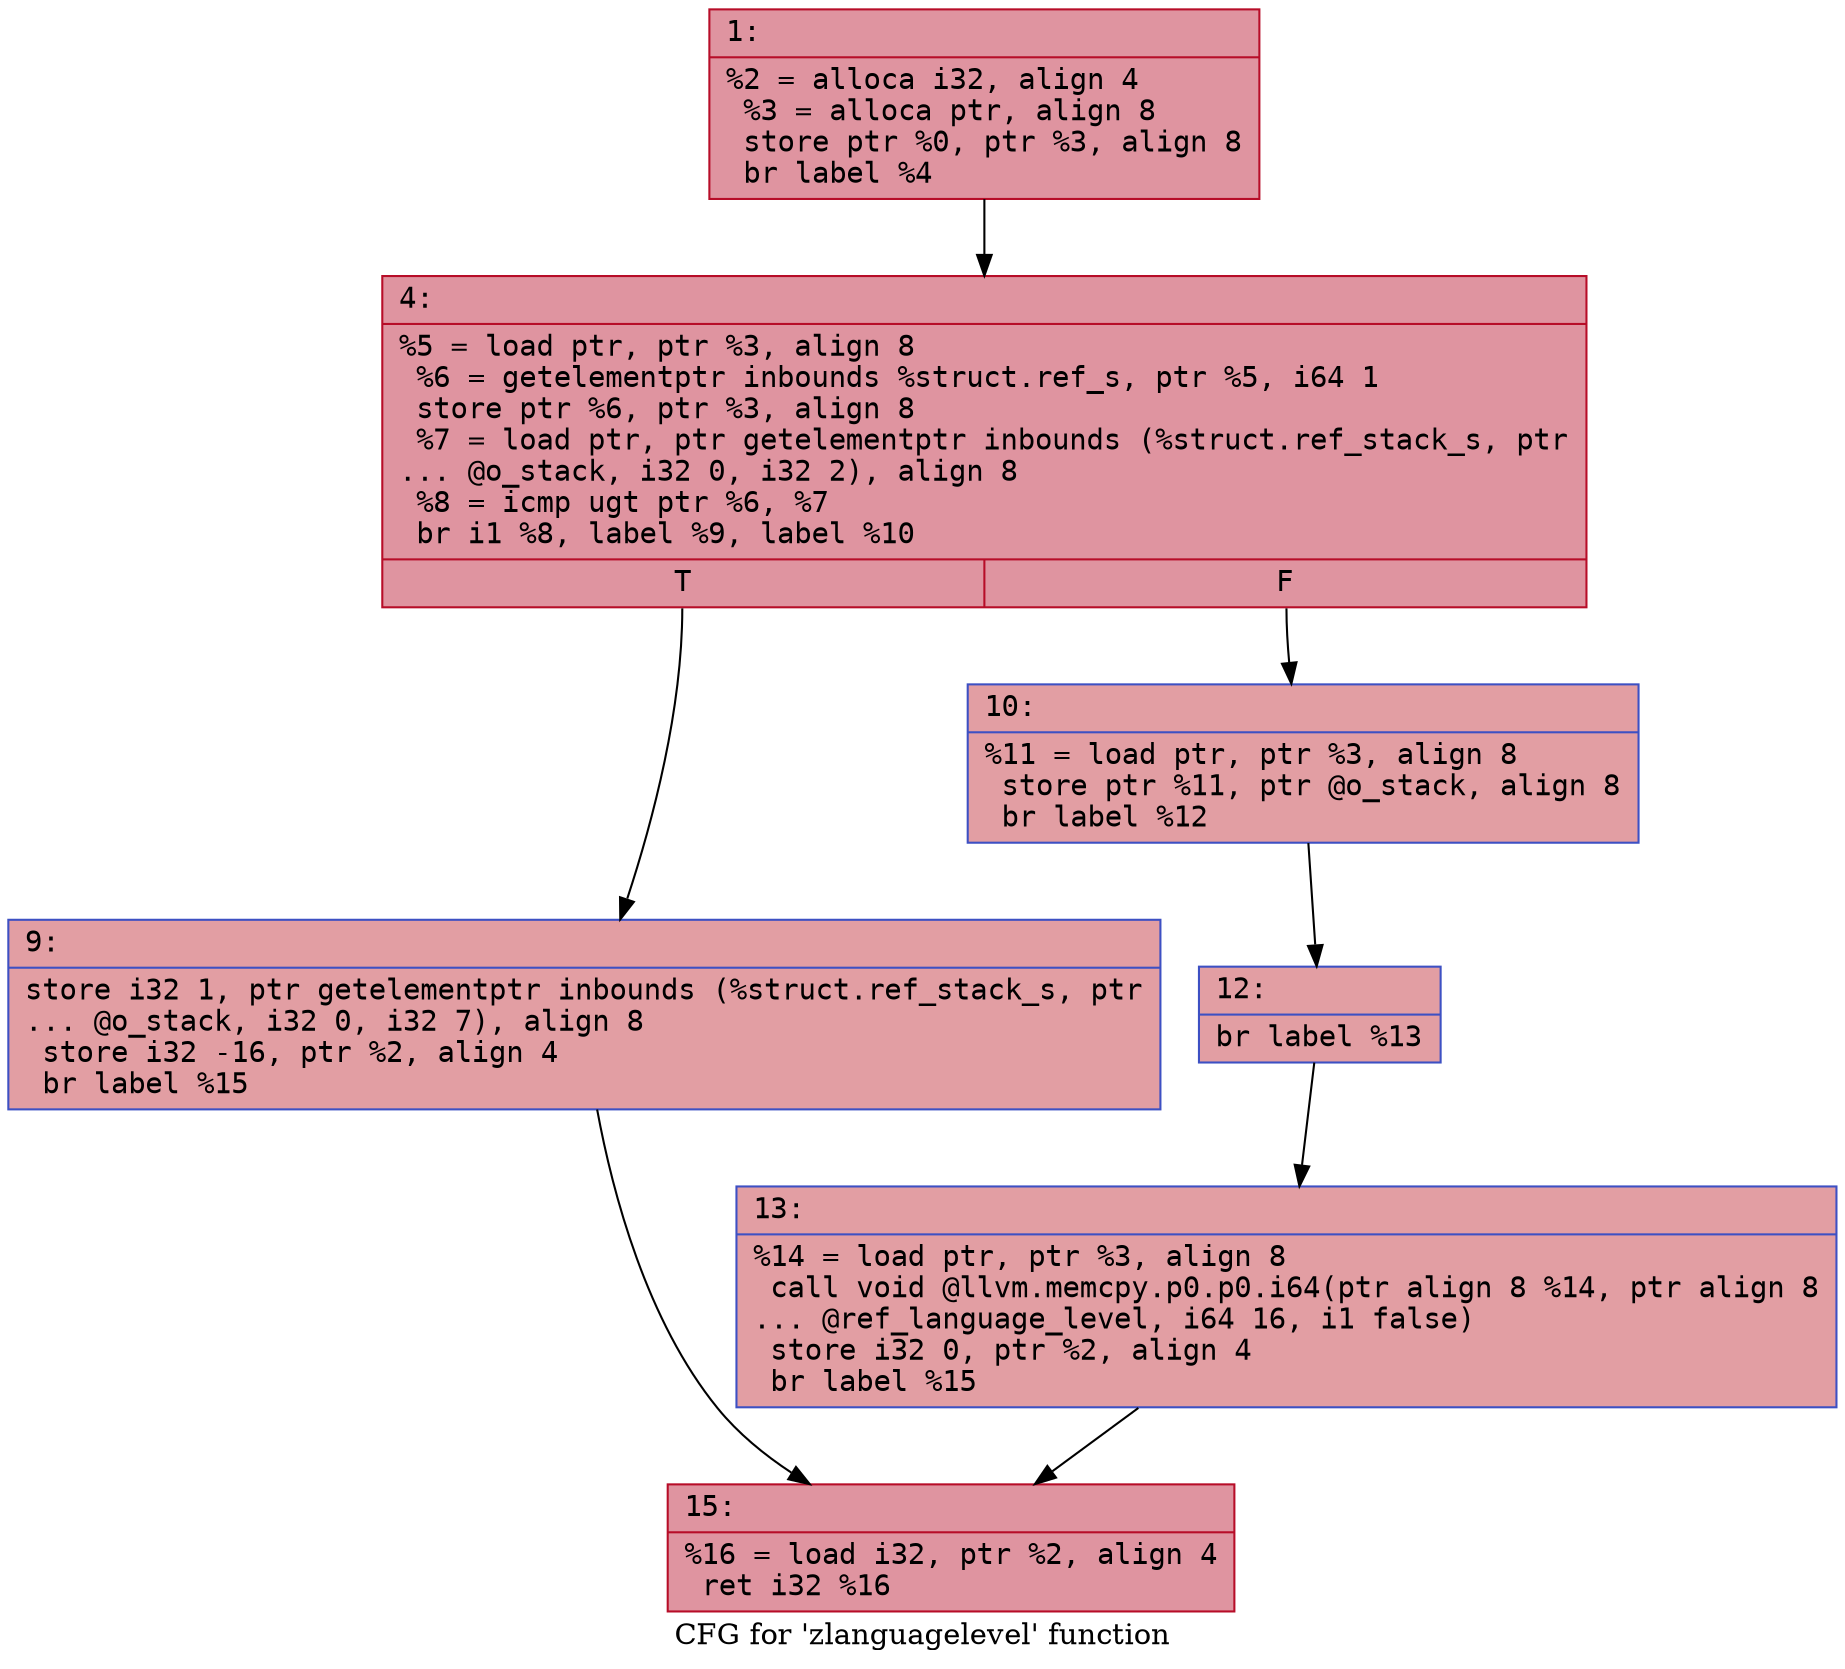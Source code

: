 digraph "CFG for 'zlanguagelevel' function" {
	label="CFG for 'zlanguagelevel' function";

	Node0x600000e460d0 [shape=record,color="#b70d28ff", style=filled, fillcolor="#b70d2870" fontname="Courier",label="{1:\l|  %2 = alloca i32, align 4\l  %3 = alloca ptr, align 8\l  store ptr %0, ptr %3, align 8\l  br label %4\l}"];
	Node0x600000e460d0 -> Node0x600000e46120[tooltip="1 -> 4\nProbability 100.00%" ];
	Node0x600000e46120 [shape=record,color="#b70d28ff", style=filled, fillcolor="#b70d2870" fontname="Courier",label="{4:\l|  %5 = load ptr, ptr %3, align 8\l  %6 = getelementptr inbounds %struct.ref_s, ptr %5, i64 1\l  store ptr %6, ptr %3, align 8\l  %7 = load ptr, ptr getelementptr inbounds (%struct.ref_stack_s, ptr\l... @o_stack, i32 0, i32 2), align 8\l  %8 = icmp ugt ptr %6, %7\l  br i1 %8, label %9, label %10\l|{<s0>T|<s1>F}}"];
	Node0x600000e46120:s0 -> Node0x600000e46170[tooltip="4 -> 9\nProbability 50.00%" ];
	Node0x600000e46120:s1 -> Node0x600000e461c0[tooltip="4 -> 10\nProbability 50.00%" ];
	Node0x600000e46170 [shape=record,color="#3d50c3ff", style=filled, fillcolor="#be242e70" fontname="Courier",label="{9:\l|  store i32 1, ptr getelementptr inbounds (%struct.ref_stack_s, ptr\l... @o_stack, i32 0, i32 7), align 8\l  store i32 -16, ptr %2, align 4\l  br label %15\l}"];
	Node0x600000e46170 -> Node0x600000e462b0[tooltip="9 -> 15\nProbability 100.00%" ];
	Node0x600000e461c0 [shape=record,color="#3d50c3ff", style=filled, fillcolor="#be242e70" fontname="Courier",label="{10:\l|  %11 = load ptr, ptr %3, align 8\l  store ptr %11, ptr @o_stack, align 8\l  br label %12\l}"];
	Node0x600000e461c0 -> Node0x600000e46210[tooltip="10 -> 12\nProbability 100.00%" ];
	Node0x600000e46210 [shape=record,color="#3d50c3ff", style=filled, fillcolor="#be242e70" fontname="Courier",label="{12:\l|  br label %13\l}"];
	Node0x600000e46210 -> Node0x600000e46260[tooltip="12 -> 13\nProbability 100.00%" ];
	Node0x600000e46260 [shape=record,color="#3d50c3ff", style=filled, fillcolor="#be242e70" fontname="Courier",label="{13:\l|  %14 = load ptr, ptr %3, align 8\l  call void @llvm.memcpy.p0.p0.i64(ptr align 8 %14, ptr align 8\l... @ref_language_level, i64 16, i1 false)\l  store i32 0, ptr %2, align 4\l  br label %15\l}"];
	Node0x600000e46260 -> Node0x600000e462b0[tooltip="13 -> 15\nProbability 100.00%" ];
	Node0x600000e462b0 [shape=record,color="#b70d28ff", style=filled, fillcolor="#b70d2870" fontname="Courier",label="{15:\l|  %16 = load i32, ptr %2, align 4\l  ret i32 %16\l}"];
}
